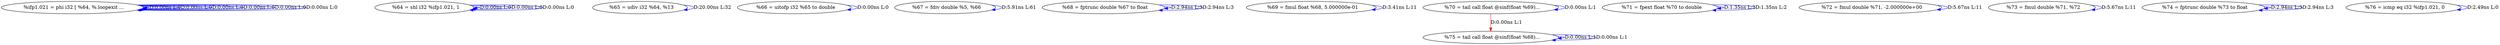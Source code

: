 digraph {
Node0x2ee6e60[label="  %ifp1.021 = phi i32 [ %64, %.loopexit ..."];
Node0x2ee6e60 -> Node0x2ee6e60[label="D:0.00ns L:0",color=blue];
Node0x2ee6e60 -> Node0x2ee6e60[label="D:0.00ns L:0",color=blue];
Node0x2ee6e60 -> Node0x2ee6e60[label="D:0.00ns L:0",color=blue];
Node0x2ee6e60 -> Node0x2ee6e60[label="D:0.00ns L:0",color=blue];
Node0x2ee6e60 -> Node0x2ee6e60[label="D:0.00ns L:0",color=blue];
Node0x2ee6e60 -> Node0x2ee6e60[label="D:0.00ns L:0",color=blue];
Node0x2ee6f40[label="  %64 = shl i32 %ifp1.021, 1"];
Node0x2ee6f40 -> Node0x2ee6f40[label="D:0.00ns L:0",color=blue];
Node0x2ee6f40 -> Node0x2ee6f40[label="D:0.00ns L:0",color=blue];
Node0x2ee6f40 -> Node0x2ee6f40[label="D:0.00ns L:0",color=blue];
Node0x2ee7020[label="  %65 = udiv i32 %64, %13"];
Node0x2ee7020 -> Node0x2ee7020[label="D:20.00ns L:32",color=blue];
Node0x2ee7100[label="  %66 = uitofp i32 %65 to double"];
Node0x2ee7100 -> Node0x2ee7100[label="D:0.00ns L:0",color=blue];
Node0x2ee71e0[label="  %67 = fdiv double %5, %66"];
Node0x2ee71e0 -> Node0x2ee71e0[label="D:5.91ns L:61",color=blue];
Node0x2ee72c0[label="  %68 = fptrunc double %67 to float"];
Node0x2ee72c0 -> Node0x2ee72c0[label="D:2.94ns L:3",color=blue];
Node0x2ee72c0 -> Node0x2ee72c0[label="D:2.94ns L:3",color=blue];
Node0x2ee73a0[label="  %69 = fmul float %68, 5.000000e-01"];
Node0x2ee73a0 -> Node0x2ee73a0[label="D:3.41ns L:11",color=blue];
Node0x2ee7480[label="  %70 = tail call float @sinf(float %69)..."];
Node0x2ee7480 -> Node0x2ee7480[label="D:0.00ns L:1",color=blue];
Node0x2ee78e0[label="  %75 = tail call float @sinf(float %68)..."];
Node0x2ee7480 -> Node0x2ee78e0[label="D:0.00ns L:1",color=red];
Node0x2ee7560[label="  %71 = fpext float %70 to double"];
Node0x2ee7560 -> Node0x2ee7560[label="D:1.35ns L:2",color=blue];
Node0x2ee7560 -> Node0x2ee7560[label="D:1.35ns L:2",color=blue];
Node0x2ee7640[label="  %72 = fmul double %71, -2.000000e+00"];
Node0x2ee7640 -> Node0x2ee7640[label="D:5.67ns L:11",color=blue];
Node0x2ee7720[label="  %73 = fmul double %71, %72"];
Node0x2ee7720 -> Node0x2ee7720[label="D:5.67ns L:11",color=blue];
Node0x2ee7800[label="  %74 = fptrunc double %73 to float"];
Node0x2ee7800 -> Node0x2ee7800[label="D:2.94ns L:3",color=blue];
Node0x2ee7800 -> Node0x2ee7800[label="D:2.94ns L:3",color=blue];
Node0x2ee78e0 -> Node0x2ee78e0[label="D:0.00ns L:1",color=blue];
Node0x2ee78e0 -> Node0x2ee78e0[label="D:0.00ns L:1",color=blue];
Node0x2ee79c0[label="  %76 = icmp eq i32 %ifp1.021, 0"];
Node0x2ee79c0 -> Node0x2ee79c0[label="D:2.49ns L:0",color=blue];
}
